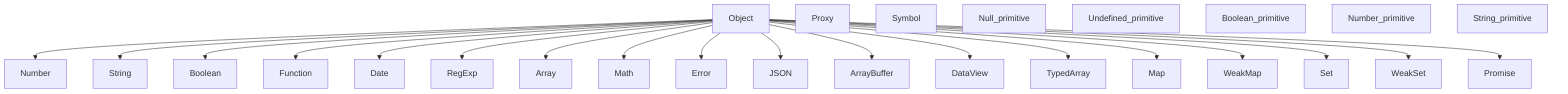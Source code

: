 %% JavaScript Type Hierarchy

graph TB
  Object --> Number
  Object --> String
  Object --> Boolean
  Object --> Function
  Object --> Date
  Object --> RegExp
  Object --> Array
  Object --> Math
  Object --> Error
  Object --> JSON
  Object --> ArrayBuffer
  Object --> DataView
  Object --> TypedArray
  Object --> Map
  Object --> WeakMap
  Object --> Set
  Object --> WeakSet
  Object --> Promise
  
  Proxy
  Symbol
  Null_primitive
  Undefined_primitive
  Boolean_primitive
  Number_primitive
  String_primitive